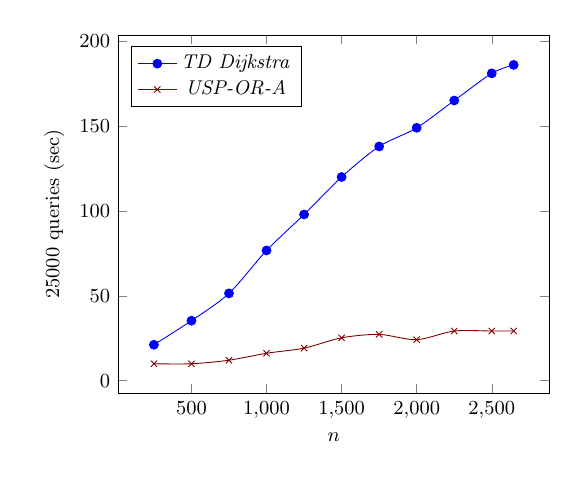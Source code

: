 \tikzstyle{textstyle}=[font=\fontsize{9}{9}\selectfont]
\begin{tikzpicture}[textstyle, scale=0.8]
    \begin{axis}[
        xlabel={$n$},
        ylabel={$25000$ queries (sec)},
		legend pos=north west
        ]
        
    \addplot[smooth,mark=*,color=blue] plot coordinates {
		(250,21.2)
		(500,35.4)
		(750,51.5)
		(1000,76.8)
		(1250,98.0)
		(1500,120.1)
		(1750,138.1)
		(2000,149.1)
		(2250,165.2)
		(2500,181.2)
		(2646,186.2)
    };
    \addlegendentry{\textit{TD Dijkstra}}
    
    \addplot[smooth,mark=x,color=black!50!red] plot coordinates {
		(250,10.0)
		(500,10.0)
		(750,12.1)
		(1000,16.2)
		(1250,19.2)
		(1500,25.3)
		(1750,27.3)
		(2000,24.2)
		(2250,29.3)
		(2500,29.3)
		(2646,29.3)
    };
    \addlegendentry{\textit{USP-OR-A}}
    
    \end{axis}
\end{tikzpicture}
